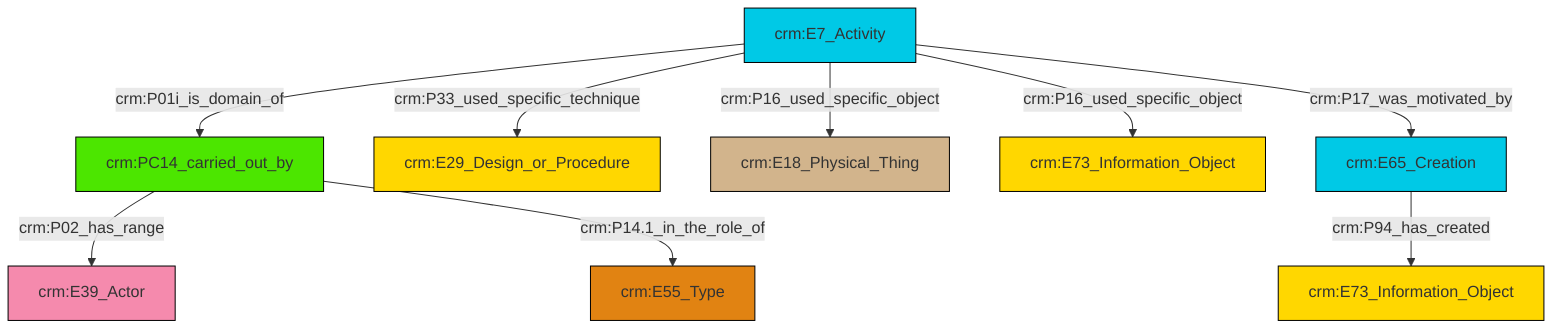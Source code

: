 graph TD
classDef Literal fill:#f2f2f2,stroke:#000000;
classDef CRM_Entity fill:#FFFFFF,stroke:#000000;
classDef Temporal_Entity fill:#00C9E6, stroke:#000000;
classDef Type fill:#E18312, stroke:#000000;
classDef Time-Span fill:#2C9C91, stroke:#000000;
classDef Appellation fill:#FFEB7F, stroke:#000000;
classDef Place fill:#008836, stroke:#000000;
classDef Persistent_Item fill:#B266B2, stroke:#000000;
classDef Conceptual_Object fill:#FFD700, stroke:#000000;
classDef Physical_Thing fill:#D2B48C, stroke:#000000;
classDef Actor fill:#f58aad, stroke:#000000;
classDef PC_Classes fill:#4ce600, stroke:#000000;
classDef Multi fill:#cccccc,stroke:#000000;

0["crm:PC14_carried_out_by"]:::PC_Classes -->|crm:P02_has_range| 1["crm:E39_Actor"]:::Actor
7["crm:E7_Activity"]:::Temporal_Entity -->|crm:P01i_is_domain_of| 0["crm:PC14_carried_out_by"]:::PC_Classes
7["crm:E7_Activity"]:::Temporal_Entity -->|crm:P33_used_specific_technique| 8["crm:E29_Design_or_Procedure"]:::Conceptual_Object
7["crm:E7_Activity"]:::Temporal_Entity -->|crm:P16_used_specific_object| 9["crm:E18_Physical_Thing"]:::Physical_Thing
7["crm:E7_Activity"]:::Temporal_Entity -->|crm:P16_used_specific_object| 11["crm:E73_Information_Object"]:::Conceptual_Object
0["crm:PC14_carried_out_by"]:::PC_Classes -->|crm:P14.1_in_the_role_of| 5["crm:E55_Type"]:::Type
7["crm:E7_Activity"]:::Temporal_Entity -->|crm:P17_was_motivated_by| 13["crm:E65_Creation"]:::Temporal_Entity
13["crm:E65_Creation"]:::Temporal_Entity -->|crm:P94_has_created| 2["crm:E73_Information_Object"]:::Conceptual_Object